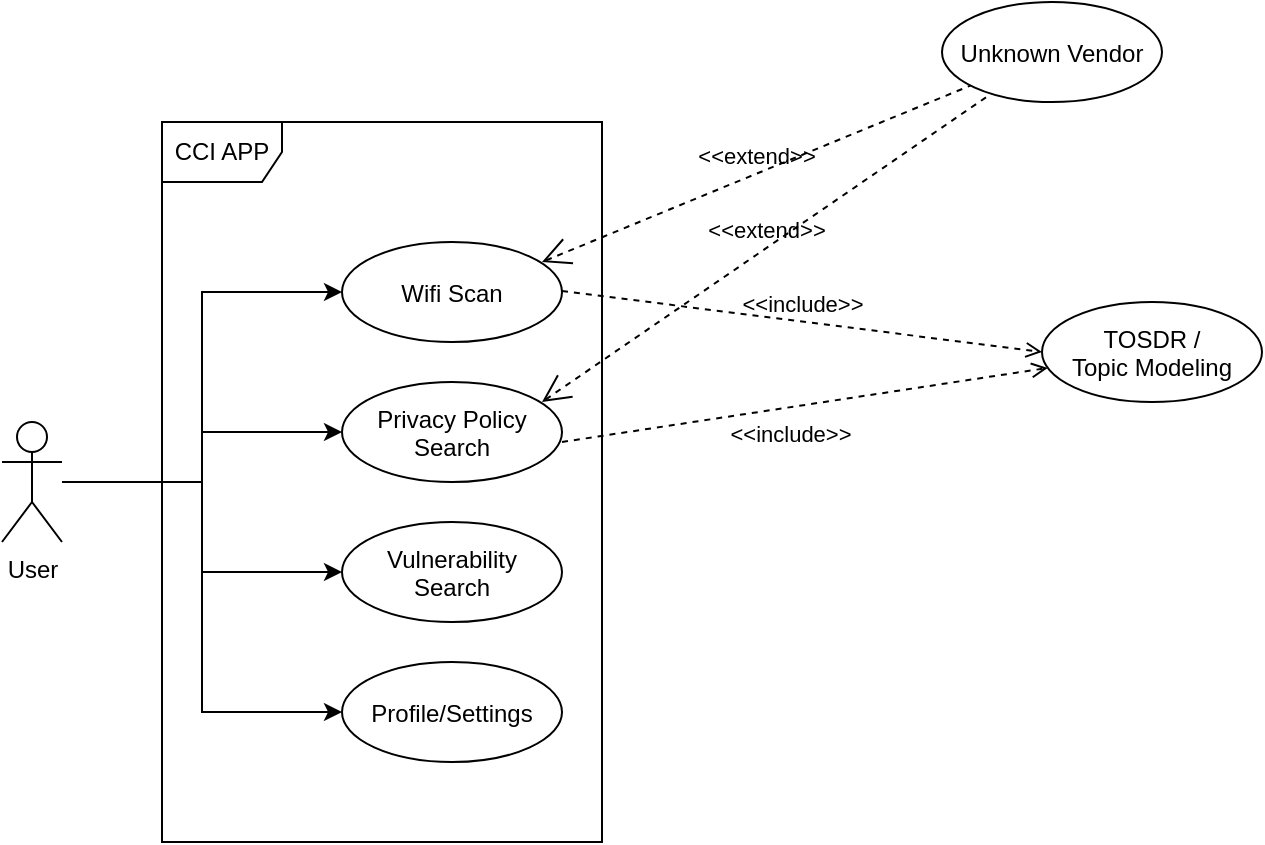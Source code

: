 <mxfile version="13.10.0" type="embed">
    <diagram id="PcrubwD2WxZWB1Gj5XFv" name="Page-1">
        <mxGraphModel dx="1374" dy="790" grid="1" gridSize="10" guides="1" tooltips="1" connect="1" arrows="1" fold="1" page="1" pageScale="1" pageWidth="850" pageHeight="1100" math="0" shadow="0">
            <root>
                <mxCell id="0"/>
                <mxCell id="1" parent="0"/>
                <mxCell id="25" value="CCI APP" style="shape=umlFrame;whiteSpace=wrap;html=1;" vertex="1" parent="1">
                    <mxGeometry x="140" y="140" width="220" height="360" as="geometry"/>
                </mxCell>
                <mxCell id="8" style="edgeStyle=orthogonalEdgeStyle;rounded=0;orthogonalLoop=1;jettySize=auto;html=1;entryX=0;entryY=0.5;entryDx=0;entryDy=0;" edge="1" parent="1" source="2" target="3">
                    <mxGeometry relative="1" as="geometry"/>
                </mxCell>
                <mxCell id="9" style="edgeStyle=orthogonalEdgeStyle;rounded=0;orthogonalLoop=1;jettySize=auto;html=1;entryX=0;entryY=0.5;entryDx=0;entryDy=0;" edge="1" parent="1" source="2" target="4">
                    <mxGeometry relative="1" as="geometry"/>
                </mxCell>
                <mxCell id="10" style="edgeStyle=orthogonalEdgeStyle;rounded=0;orthogonalLoop=1;jettySize=auto;html=1;entryX=0;entryY=0.5;entryDx=0;entryDy=0;" edge="1" parent="1" source="2" target="6">
                    <mxGeometry relative="1" as="geometry"/>
                </mxCell>
                <mxCell id="27" style="edgeStyle=orthogonalEdgeStyle;rounded=0;orthogonalLoop=1;jettySize=auto;html=1;entryX=0;entryY=0.5;entryDx=0;entryDy=0;" edge="1" parent="1" source="2" target="23">
                    <mxGeometry relative="1" as="geometry">
                        <mxPoint x="110" y="450" as="targetPoint"/>
                    </mxGeometry>
                </mxCell>
                <mxCell id="2" value="User" style="shape=umlActor;verticalLabelPosition=bottom;verticalAlign=top;html=1;" vertex="1" parent="1">
                    <mxGeometry x="60" y="290" width="30" height="60" as="geometry"/>
                </mxCell>
                <mxCell id="3" value="Wifi Scan" style="ellipse;" vertex="1" parent="1">
                    <mxGeometry x="230" y="200" width="110" height="50" as="geometry"/>
                </mxCell>
                <mxCell id="4" value="Privacy Policy &#10;Search" style="ellipse;" vertex="1" parent="1">
                    <mxGeometry x="230" y="270" width="110" height="50" as="geometry"/>
                </mxCell>
                <mxCell id="5" value="Unknown Vendor" style="ellipse;" vertex="1" parent="1">
                    <mxGeometry x="530" y="80" width="110" height="50" as="geometry"/>
                </mxCell>
                <mxCell id="6" value="Vulnerability &#10;Search" style="ellipse;" vertex="1" parent="1">
                    <mxGeometry x="230" y="340" width="110" height="50" as="geometry"/>
                </mxCell>
                <mxCell id="22" value="TOSDR /&#10;Topic Modeling" style="ellipse;" vertex="1" parent="1">
                    <mxGeometry x="580" y="230" width="110" height="50" as="geometry"/>
                </mxCell>
                <mxCell id="23" value="Profile/Settings" style="ellipse;" vertex="1" parent="1">
                    <mxGeometry x="230" y="410" width="110" height="50" as="geometry"/>
                </mxCell>
                <mxCell id="29" value="&amp;lt;&amp;lt;include&amp;gt;&amp;gt;" style="edgeStyle=none;html=1;endArrow=open;verticalAlign=bottom;dashed=1;labelBackgroundColor=none;entryX=0;entryY=0.5;entryDx=0;entryDy=0;" edge="1" parent="1" target="22">
                    <mxGeometry width="160" relative="1" as="geometry">
                        <mxPoint x="340" y="224.5" as="sourcePoint"/>
                        <mxPoint x="500" y="224.5" as="targetPoint"/>
                    </mxGeometry>
                </mxCell>
                <mxCell id="30" value="&amp;lt;&amp;lt;include&amp;gt;&amp;gt;" style="edgeStyle=none;html=1;endArrow=open;verticalAlign=bottom;dashed=1;labelBackgroundColor=none;" edge="1" parent="1" target="22">
                    <mxGeometry x="-0.092" y="-22" width="160" relative="1" as="geometry">
                        <mxPoint x="340" y="300" as="sourcePoint"/>
                        <mxPoint x="440" y="250" as="targetPoint"/>
                        <Array as="points"/>
                        <mxPoint as="offset"/>
                    </mxGeometry>
                </mxCell>
                <mxCell id="31" value="&amp;lt;&amp;lt;extend&amp;gt;&amp;gt;" style="edgeStyle=none;html=1;startArrow=open;endArrow=none;startSize=12;verticalAlign=bottom;dashed=1;labelBackgroundColor=none;" edge="1" parent="1" target="5">
                    <mxGeometry width="160" relative="1" as="geometry">
                        <mxPoint x="330" y="210" as="sourcePoint"/>
                        <mxPoint x="500" y="224.5" as="targetPoint"/>
                    </mxGeometry>
                </mxCell>
                <mxCell id="32" value="&amp;lt;&amp;lt;extend&amp;gt;&amp;gt;" style="edgeStyle=none;html=1;startArrow=open;endArrow=none;startSize=12;verticalAlign=bottom;dashed=1;labelBackgroundColor=none;" edge="1" parent="1" target="5">
                    <mxGeometry width="160" relative="1" as="geometry">
                        <mxPoint x="330" y="280" as="sourcePoint"/>
                        <mxPoint x="490" y="280" as="targetPoint"/>
                    </mxGeometry>
                </mxCell>
            </root>
        </mxGraphModel>
    </diagram>
</mxfile>